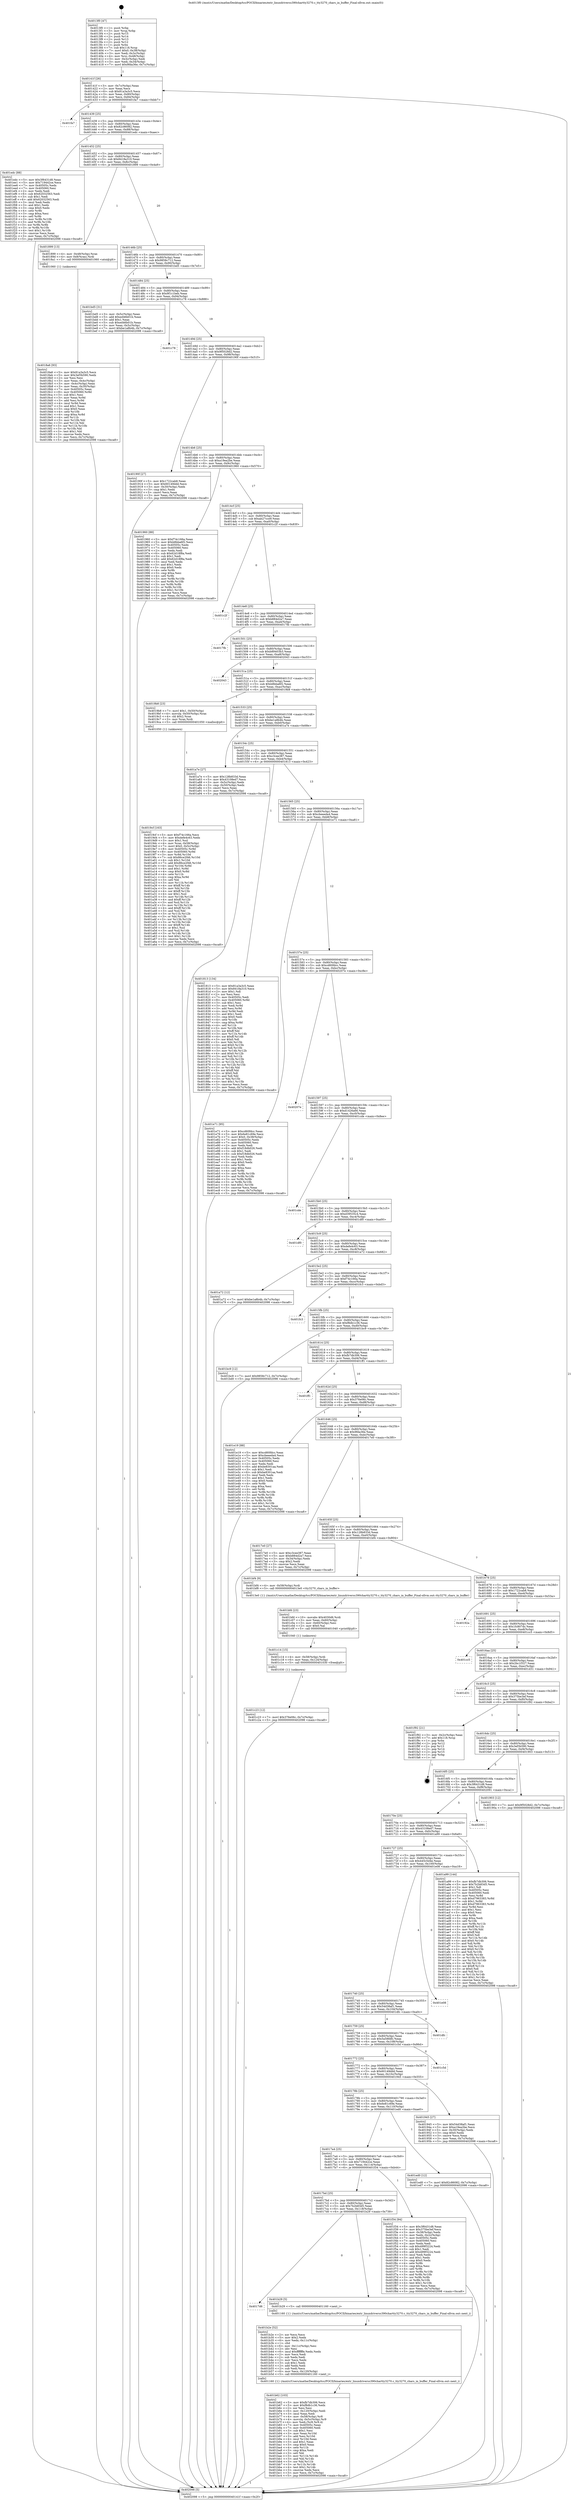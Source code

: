 digraph "0x4013f0" {
  label = "0x4013f0 (/mnt/c/Users/mathe/Desktop/tcc/POCII/binaries/extr_linuxdriverss390chartty3270.c_tty3270_chars_in_buffer_Final-ollvm.out::main(0))"
  labelloc = "t"
  node[shape=record]

  Entry [label="",width=0.3,height=0.3,shape=circle,fillcolor=black,style=filled]
  "0x40141f" [label="{
     0x40141f [26]\l
     | [instrs]\l
     &nbsp;&nbsp;0x40141f \<+3\>: mov -0x7c(%rbp),%eax\l
     &nbsp;&nbsp;0x401422 \<+2\>: mov %eax,%ecx\l
     &nbsp;&nbsp;0x401424 \<+6\>: sub $0x81a3a3c5,%ecx\l
     &nbsp;&nbsp;0x40142a \<+3\>: mov %eax,-0x80(%rbp)\l
     &nbsp;&nbsp;0x40142d \<+6\>: mov %ecx,-0x84(%rbp)\l
     &nbsp;&nbsp;0x401433 \<+6\>: je 0000000000401fa7 \<main+0xbb7\>\l
  }"]
  "0x401fa7" [label="{
     0x401fa7\l
  }", style=dashed]
  "0x401439" [label="{
     0x401439 [25]\l
     | [instrs]\l
     &nbsp;&nbsp;0x401439 \<+5\>: jmp 000000000040143e \<main+0x4e\>\l
     &nbsp;&nbsp;0x40143e \<+3\>: mov -0x80(%rbp),%eax\l
     &nbsp;&nbsp;0x401441 \<+5\>: sub $0x82c86082,%eax\l
     &nbsp;&nbsp;0x401446 \<+6\>: mov %eax,-0x88(%rbp)\l
     &nbsp;&nbsp;0x40144c \<+6\>: je 0000000000401edc \<main+0xaec\>\l
  }"]
  Exit [label="",width=0.3,height=0.3,shape=circle,fillcolor=black,style=filled,peripheries=2]
  "0x401edc" [label="{
     0x401edc [88]\l
     | [instrs]\l
     &nbsp;&nbsp;0x401edc \<+5\>: mov $0x3f6431d8,%eax\l
     &nbsp;&nbsp;0x401ee1 \<+5\>: mov $0x719442ce,%ecx\l
     &nbsp;&nbsp;0x401ee6 \<+7\>: mov 0x40505c,%edx\l
     &nbsp;&nbsp;0x401eed \<+7\>: mov 0x405060,%esi\l
     &nbsp;&nbsp;0x401ef4 \<+2\>: mov %edx,%edi\l
     &nbsp;&nbsp;0x401ef6 \<+6\>: sub $0x62032563,%edi\l
     &nbsp;&nbsp;0x401efc \<+3\>: sub $0x1,%edi\l
     &nbsp;&nbsp;0x401eff \<+6\>: add $0x62032563,%edi\l
     &nbsp;&nbsp;0x401f05 \<+3\>: imul %edi,%edx\l
     &nbsp;&nbsp;0x401f08 \<+3\>: and $0x1,%edx\l
     &nbsp;&nbsp;0x401f0b \<+3\>: cmp $0x0,%edx\l
     &nbsp;&nbsp;0x401f0e \<+4\>: sete %r8b\l
     &nbsp;&nbsp;0x401f12 \<+3\>: cmp $0xa,%esi\l
     &nbsp;&nbsp;0x401f15 \<+4\>: setl %r9b\l
     &nbsp;&nbsp;0x401f19 \<+3\>: mov %r8b,%r10b\l
     &nbsp;&nbsp;0x401f1c \<+3\>: and %r9b,%r10b\l
     &nbsp;&nbsp;0x401f1f \<+3\>: xor %r9b,%r8b\l
     &nbsp;&nbsp;0x401f22 \<+3\>: or %r8b,%r10b\l
     &nbsp;&nbsp;0x401f25 \<+4\>: test $0x1,%r10b\l
     &nbsp;&nbsp;0x401f29 \<+3\>: cmovne %ecx,%eax\l
     &nbsp;&nbsp;0x401f2c \<+3\>: mov %eax,-0x7c(%rbp)\l
     &nbsp;&nbsp;0x401f2f \<+5\>: jmp 0000000000402098 \<main+0xca8\>\l
  }"]
  "0x401452" [label="{
     0x401452 [25]\l
     | [instrs]\l
     &nbsp;&nbsp;0x401452 \<+5\>: jmp 0000000000401457 \<main+0x67\>\l
     &nbsp;&nbsp;0x401457 \<+3\>: mov -0x80(%rbp),%eax\l
     &nbsp;&nbsp;0x40145a \<+5\>: sub $0x8418a310,%eax\l
     &nbsp;&nbsp;0x40145f \<+6\>: mov %eax,-0x8c(%rbp)\l
     &nbsp;&nbsp;0x401465 \<+6\>: je 0000000000401899 \<main+0x4a9\>\l
  }"]
  "0x401c23" [label="{
     0x401c23 [12]\l
     | [instrs]\l
     &nbsp;&nbsp;0x401c23 \<+7\>: movl $0x376e06c,-0x7c(%rbp)\l
     &nbsp;&nbsp;0x401c2a \<+5\>: jmp 0000000000402098 \<main+0xca8\>\l
  }"]
  "0x401899" [label="{
     0x401899 [13]\l
     | [instrs]\l
     &nbsp;&nbsp;0x401899 \<+4\>: mov -0x48(%rbp),%rax\l
     &nbsp;&nbsp;0x40189d \<+4\>: mov 0x8(%rax),%rdi\l
     &nbsp;&nbsp;0x4018a1 \<+5\>: call 0000000000401060 \<atoi@plt\>\l
     | [calls]\l
     &nbsp;&nbsp;0x401060 \{1\} (unknown)\l
  }"]
  "0x40146b" [label="{
     0x40146b [25]\l
     | [instrs]\l
     &nbsp;&nbsp;0x40146b \<+5\>: jmp 0000000000401470 \<main+0x80\>\l
     &nbsp;&nbsp;0x401470 \<+3\>: mov -0x80(%rbp),%eax\l
     &nbsp;&nbsp;0x401473 \<+5\>: sub $0x9858c712,%eax\l
     &nbsp;&nbsp;0x401478 \<+6\>: mov %eax,-0x90(%rbp)\l
     &nbsp;&nbsp;0x40147e \<+6\>: je 0000000000401bd5 \<main+0x7e5\>\l
  }"]
  "0x401c14" [label="{
     0x401c14 [15]\l
     | [instrs]\l
     &nbsp;&nbsp;0x401c14 \<+4\>: mov -0x58(%rbp),%rdi\l
     &nbsp;&nbsp;0x401c18 \<+6\>: mov %eax,-0x124(%rbp)\l
     &nbsp;&nbsp;0x401c1e \<+5\>: call 0000000000401030 \<free@plt\>\l
     | [calls]\l
     &nbsp;&nbsp;0x401030 \{1\} (unknown)\l
  }"]
  "0x401bd5" [label="{
     0x401bd5 [31]\l
     | [instrs]\l
     &nbsp;&nbsp;0x401bd5 \<+3\>: mov -0x5c(%rbp),%eax\l
     &nbsp;&nbsp;0x401bd8 \<+5\>: add $0xed46b01b,%eax\l
     &nbsp;&nbsp;0x401bdd \<+3\>: add $0x1,%eax\l
     &nbsp;&nbsp;0x401be0 \<+5\>: sub $0xed46b01b,%eax\l
     &nbsp;&nbsp;0x401be5 \<+3\>: mov %eax,-0x5c(%rbp)\l
     &nbsp;&nbsp;0x401be8 \<+7\>: movl $0xbe1a8b4b,-0x7c(%rbp)\l
     &nbsp;&nbsp;0x401bef \<+5\>: jmp 0000000000402098 \<main+0xca8\>\l
  }"]
  "0x401484" [label="{
     0x401484 [25]\l
     | [instrs]\l
     &nbsp;&nbsp;0x401484 \<+5\>: jmp 0000000000401489 \<main+0x99\>\l
     &nbsp;&nbsp;0x401489 \<+3\>: mov -0x80(%rbp),%eax\l
     &nbsp;&nbsp;0x40148c \<+5\>: sub $0x9f1c1beb,%eax\l
     &nbsp;&nbsp;0x401491 \<+6\>: mov %eax,-0x94(%rbp)\l
     &nbsp;&nbsp;0x401497 \<+6\>: je 0000000000401c78 \<main+0x888\>\l
  }"]
  "0x401bfd" [label="{
     0x401bfd [23]\l
     | [instrs]\l
     &nbsp;&nbsp;0x401bfd \<+10\>: movabs $0x4030d6,%rdi\l
     &nbsp;&nbsp;0x401c07 \<+3\>: mov %eax,-0x60(%rbp)\l
     &nbsp;&nbsp;0x401c0a \<+3\>: mov -0x60(%rbp),%esi\l
     &nbsp;&nbsp;0x401c0d \<+2\>: mov $0x0,%al\l
     &nbsp;&nbsp;0x401c0f \<+5\>: call 0000000000401040 \<printf@plt\>\l
     | [calls]\l
     &nbsp;&nbsp;0x401040 \{1\} (unknown)\l
  }"]
  "0x401c78" [label="{
     0x401c78\l
  }", style=dashed]
  "0x40149d" [label="{
     0x40149d [25]\l
     | [instrs]\l
     &nbsp;&nbsp;0x40149d \<+5\>: jmp 00000000004014a2 \<main+0xb2\>\l
     &nbsp;&nbsp;0x4014a2 \<+3\>: mov -0x80(%rbp),%eax\l
     &nbsp;&nbsp;0x4014a5 \<+5\>: sub $0x9f5028d2,%eax\l
     &nbsp;&nbsp;0x4014aa \<+6\>: mov %eax,-0x98(%rbp)\l
     &nbsp;&nbsp;0x4014b0 \<+6\>: je 000000000040190f \<main+0x51f\>\l
  }"]
  "0x401b62" [label="{
     0x401b62 [103]\l
     | [instrs]\l
     &nbsp;&nbsp;0x401b62 \<+5\>: mov $0xfb7db306,%ecx\l
     &nbsp;&nbsp;0x401b67 \<+5\>: mov $0xf8db1c36,%edx\l
     &nbsp;&nbsp;0x401b6c \<+2\>: xor %esi,%esi\l
     &nbsp;&nbsp;0x401b6e \<+6\>: mov -0x120(%rbp),%edi\l
     &nbsp;&nbsp;0x401b74 \<+3\>: imul %eax,%edi\l
     &nbsp;&nbsp;0x401b77 \<+4\>: mov -0x58(%rbp),%r8\l
     &nbsp;&nbsp;0x401b7b \<+4\>: movslq -0x5c(%rbp),%r9\l
     &nbsp;&nbsp;0x401b7f \<+4\>: mov %edi,(%r8,%r9,4)\l
     &nbsp;&nbsp;0x401b83 \<+7\>: mov 0x40505c,%eax\l
     &nbsp;&nbsp;0x401b8a \<+7\>: mov 0x405060,%edi\l
     &nbsp;&nbsp;0x401b91 \<+3\>: sub $0x1,%esi\l
     &nbsp;&nbsp;0x401b94 \<+3\>: mov %eax,%r10d\l
     &nbsp;&nbsp;0x401b97 \<+3\>: add %esi,%r10d\l
     &nbsp;&nbsp;0x401b9a \<+4\>: imul %r10d,%eax\l
     &nbsp;&nbsp;0x401b9e \<+3\>: and $0x1,%eax\l
     &nbsp;&nbsp;0x401ba1 \<+3\>: cmp $0x0,%eax\l
     &nbsp;&nbsp;0x401ba4 \<+4\>: sete %r11b\l
     &nbsp;&nbsp;0x401ba8 \<+3\>: cmp $0xa,%edi\l
     &nbsp;&nbsp;0x401bab \<+3\>: setl %bl\l
     &nbsp;&nbsp;0x401bae \<+3\>: mov %r11b,%r14b\l
     &nbsp;&nbsp;0x401bb1 \<+3\>: and %bl,%r14b\l
     &nbsp;&nbsp;0x401bb4 \<+3\>: xor %bl,%r11b\l
     &nbsp;&nbsp;0x401bb7 \<+3\>: or %r11b,%r14b\l
     &nbsp;&nbsp;0x401bba \<+4\>: test $0x1,%r14b\l
     &nbsp;&nbsp;0x401bbe \<+3\>: cmovne %edx,%ecx\l
     &nbsp;&nbsp;0x401bc1 \<+3\>: mov %ecx,-0x7c(%rbp)\l
     &nbsp;&nbsp;0x401bc4 \<+5\>: jmp 0000000000402098 \<main+0xca8\>\l
  }"]
  "0x40190f" [label="{
     0x40190f [27]\l
     | [instrs]\l
     &nbsp;&nbsp;0x40190f \<+5\>: mov $0x1722cab8,%eax\l
     &nbsp;&nbsp;0x401914 \<+5\>: mov $0x60149ddd,%ecx\l
     &nbsp;&nbsp;0x401919 \<+3\>: mov -0x30(%rbp),%edx\l
     &nbsp;&nbsp;0x40191c \<+3\>: cmp $0x1,%edx\l
     &nbsp;&nbsp;0x40191f \<+3\>: cmovl %ecx,%eax\l
     &nbsp;&nbsp;0x401922 \<+3\>: mov %eax,-0x7c(%rbp)\l
     &nbsp;&nbsp;0x401925 \<+5\>: jmp 0000000000402098 \<main+0xca8\>\l
  }"]
  "0x4014b6" [label="{
     0x4014b6 [25]\l
     | [instrs]\l
     &nbsp;&nbsp;0x4014b6 \<+5\>: jmp 00000000004014bb \<main+0xcb\>\l
     &nbsp;&nbsp;0x4014bb \<+3\>: mov -0x80(%rbp),%eax\l
     &nbsp;&nbsp;0x4014be \<+5\>: sub $0xa19ea2be,%eax\l
     &nbsp;&nbsp;0x4014c3 \<+6\>: mov %eax,-0x9c(%rbp)\l
     &nbsp;&nbsp;0x4014c9 \<+6\>: je 0000000000401960 \<main+0x570\>\l
  }"]
  "0x401b2e" [label="{
     0x401b2e [52]\l
     | [instrs]\l
     &nbsp;&nbsp;0x401b2e \<+2\>: xor %ecx,%ecx\l
     &nbsp;&nbsp;0x401b30 \<+5\>: mov $0x2,%edx\l
     &nbsp;&nbsp;0x401b35 \<+6\>: mov %edx,-0x11c(%rbp)\l
     &nbsp;&nbsp;0x401b3b \<+1\>: cltd\l
     &nbsp;&nbsp;0x401b3c \<+6\>: mov -0x11c(%rbp),%esi\l
     &nbsp;&nbsp;0x401b42 \<+2\>: idiv %esi\l
     &nbsp;&nbsp;0x401b44 \<+6\>: imul $0xfffffffe,%edx,%edx\l
     &nbsp;&nbsp;0x401b4a \<+2\>: mov %ecx,%edi\l
     &nbsp;&nbsp;0x401b4c \<+2\>: sub %edx,%edi\l
     &nbsp;&nbsp;0x401b4e \<+2\>: mov %ecx,%edx\l
     &nbsp;&nbsp;0x401b50 \<+3\>: sub $0x1,%edx\l
     &nbsp;&nbsp;0x401b53 \<+2\>: add %edx,%edi\l
     &nbsp;&nbsp;0x401b55 \<+2\>: sub %edi,%ecx\l
     &nbsp;&nbsp;0x401b57 \<+6\>: mov %ecx,-0x120(%rbp)\l
     &nbsp;&nbsp;0x401b5d \<+5\>: call 0000000000401160 \<next_i\>\l
     | [calls]\l
     &nbsp;&nbsp;0x401160 \{1\} (/mnt/c/Users/mathe/Desktop/tcc/POCII/binaries/extr_linuxdriverss390chartty3270.c_tty3270_chars_in_buffer_Final-ollvm.out::next_i)\l
  }"]
  "0x401960" [label="{
     0x401960 [88]\l
     | [instrs]\l
     &nbsp;&nbsp;0x401960 \<+5\>: mov $0xf74c166a,%eax\l
     &nbsp;&nbsp;0x401965 \<+5\>: mov $0xb8bba6f2,%ecx\l
     &nbsp;&nbsp;0x40196a \<+7\>: mov 0x40505c,%edx\l
     &nbsp;&nbsp;0x401971 \<+7\>: mov 0x405060,%esi\l
     &nbsp;&nbsp;0x401978 \<+2\>: mov %edx,%edi\l
     &nbsp;&nbsp;0x40197a \<+6\>: sub $0x62d18f8a,%edi\l
     &nbsp;&nbsp;0x401980 \<+3\>: sub $0x1,%edi\l
     &nbsp;&nbsp;0x401983 \<+6\>: add $0x62d18f8a,%edi\l
     &nbsp;&nbsp;0x401989 \<+3\>: imul %edi,%edx\l
     &nbsp;&nbsp;0x40198c \<+3\>: and $0x1,%edx\l
     &nbsp;&nbsp;0x40198f \<+3\>: cmp $0x0,%edx\l
     &nbsp;&nbsp;0x401992 \<+4\>: sete %r8b\l
     &nbsp;&nbsp;0x401996 \<+3\>: cmp $0xa,%esi\l
     &nbsp;&nbsp;0x401999 \<+4\>: setl %r9b\l
     &nbsp;&nbsp;0x40199d \<+3\>: mov %r8b,%r10b\l
     &nbsp;&nbsp;0x4019a0 \<+3\>: and %r9b,%r10b\l
     &nbsp;&nbsp;0x4019a3 \<+3\>: xor %r9b,%r8b\l
     &nbsp;&nbsp;0x4019a6 \<+3\>: or %r8b,%r10b\l
     &nbsp;&nbsp;0x4019a9 \<+4\>: test $0x1,%r10b\l
     &nbsp;&nbsp;0x4019ad \<+3\>: cmovne %ecx,%eax\l
     &nbsp;&nbsp;0x4019b0 \<+3\>: mov %eax,-0x7c(%rbp)\l
     &nbsp;&nbsp;0x4019b3 \<+5\>: jmp 0000000000402098 \<main+0xca8\>\l
  }"]
  "0x4014cf" [label="{
     0x4014cf [25]\l
     | [instrs]\l
     &nbsp;&nbsp;0x4014cf \<+5\>: jmp 00000000004014d4 \<main+0xe4\>\l
     &nbsp;&nbsp;0x4014d4 \<+3\>: mov -0x80(%rbp),%eax\l
     &nbsp;&nbsp;0x4014d7 \<+5\>: sub $0xab27cce9,%eax\l
     &nbsp;&nbsp;0x4014dc \<+6\>: mov %eax,-0xa0(%rbp)\l
     &nbsp;&nbsp;0x4014e2 \<+6\>: je 0000000000401c2f \<main+0x83f\>\l
  }"]
  "0x4017d6" [label="{
     0x4017d6\l
  }", style=dashed]
  "0x401c2f" [label="{
     0x401c2f\l
  }", style=dashed]
  "0x4014e8" [label="{
     0x4014e8 [25]\l
     | [instrs]\l
     &nbsp;&nbsp;0x4014e8 \<+5\>: jmp 00000000004014ed \<main+0xfd\>\l
     &nbsp;&nbsp;0x4014ed \<+3\>: mov -0x80(%rbp),%eax\l
     &nbsp;&nbsp;0x4014f0 \<+5\>: sub $0xb884d2a7,%eax\l
     &nbsp;&nbsp;0x4014f5 \<+6\>: mov %eax,-0xa4(%rbp)\l
     &nbsp;&nbsp;0x4014fb \<+6\>: je 00000000004017fb \<main+0x40b\>\l
  }"]
  "0x401b29" [label="{
     0x401b29 [5]\l
     | [instrs]\l
     &nbsp;&nbsp;0x401b29 \<+5\>: call 0000000000401160 \<next_i\>\l
     | [calls]\l
     &nbsp;&nbsp;0x401160 \{1\} (/mnt/c/Users/mathe/Desktop/tcc/POCII/binaries/extr_linuxdriverss390chartty3270.c_tty3270_chars_in_buffer_Final-ollvm.out::next_i)\l
  }"]
  "0x4017fb" [label="{
     0x4017fb\l
  }", style=dashed]
  "0x401501" [label="{
     0x401501 [25]\l
     | [instrs]\l
     &nbsp;&nbsp;0x401501 \<+5\>: jmp 0000000000401506 \<main+0x116\>\l
     &nbsp;&nbsp;0x401506 \<+3\>: mov -0x80(%rbp),%eax\l
     &nbsp;&nbsp;0x401509 \<+5\>: sub $0xb89403b3,%eax\l
     &nbsp;&nbsp;0x40150e \<+6\>: mov %eax,-0xa8(%rbp)\l
     &nbsp;&nbsp;0x401514 \<+6\>: je 0000000000402043 \<main+0xc53\>\l
  }"]
  "0x4017bd" [label="{
     0x4017bd [25]\l
     | [instrs]\l
     &nbsp;&nbsp;0x4017bd \<+5\>: jmp 00000000004017c2 \<main+0x3d2\>\l
     &nbsp;&nbsp;0x4017c2 \<+3\>: mov -0x80(%rbp),%eax\l
     &nbsp;&nbsp;0x4017c5 \<+5\>: sub $0x7b2b83d5,%eax\l
     &nbsp;&nbsp;0x4017ca \<+6\>: mov %eax,-0x118(%rbp)\l
     &nbsp;&nbsp;0x4017d0 \<+6\>: je 0000000000401b29 \<main+0x739\>\l
  }"]
  "0x402043" [label="{
     0x402043\l
  }", style=dashed]
  "0x40151a" [label="{
     0x40151a [25]\l
     | [instrs]\l
     &nbsp;&nbsp;0x40151a \<+5\>: jmp 000000000040151f \<main+0x12f\>\l
     &nbsp;&nbsp;0x40151f \<+3\>: mov -0x80(%rbp),%eax\l
     &nbsp;&nbsp;0x401522 \<+5\>: sub $0xb8bba6f2,%eax\l
     &nbsp;&nbsp;0x401527 \<+6\>: mov %eax,-0xac(%rbp)\l
     &nbsp;&nbsp;0x40152d \<+6\>: je 00000000004019b8 \<main+0x5c8\>\l
  }"]
  "0x401f34" [label="{
     0x401f34 [94]\l
     | [instrs]\l
     &nbsp;&nbsp;0x401f34 \<+5\>: mov $0x3f6431d8,%eax\l
     &nbsp;&nbsp;0x401f39 \<+5\>: mov $0x375be3ef,%ecx\l
     &nbsp;&nbsp;0x401f3e \<+3\>: mov -0x38(%rbp),%edx\l
     &nbsp;&nbsp;0x401f41 \<+3\>: mov %edx,-0x2c(%rbp)\l
     &nbsp;&nbsp;0x401f44 \<+7\>: mov 0x40505c,%edx\l
     &nbsp;&nbsp;0x401f4b \<+7\>: mov 0x405060,%esi\l
     &nbsp;&nbsp;0x401f52 \<+2\>: mov %edx,%edi\l
     &nbsp;&nbsp;0x401f54 \<+6\>: sub $0x499f3224,%edi\l
     &nbsp;&nbsp;0x401f5a \<+3\>: sub $0x1,%edi\l
     &nbsp;&nbsp;0x401f5d \<+6\>: add $0x499f3224,%edi\l
     &nbsp;&nbsp;0x401f63 \<+3\>: imul %edi,%edx\l
     &nbsp;&nbsp;0x401f66 \<+3\>: and $0x1,%edx\l
     &nbsp;&nbsp;0x401f69 \<+3\>: cmp $0x0,%edx\l
     &nbsp;&nbsp;0x401f6c \<+4\>: sete %r8b\l
     &nbsp;&nbsp;0x401f70 \<+3\>: cmp $0xa,%esi\l
     &nbsp;&nbsp;0x401f73 \<+4\>: setl %r9b\l
     &nbsp;&nbsp;0x401f77 \<+3\>: mov %r8b,%r10b\l
     &nbsp;&nbsp;0x401f7a \<+3\>: and %r9b,%r10b\l
     &nbsp;&nbsp;0x401f7d \<+3\>: xor %r9b,%r8b\l
     &nbsp;&nbsp;0x401f80 \<+3\>: or %r8b,%r10b\l
     &nbsp;&nbsp;0x401f83 \<+4\>: test $0x1,%r10b\l
     &nbsp;&nbsp;0x401f87 \<+3\>: cmovne %ecx,%eax\l
     &nbsp;&nbsp;0x401f8a \<+3\>: mov %eax,-0x7c(%rbp)\l
     &nbsp;&nbsp;0x401f8d \<+5\>: jmp 0000000000402098 \<main+0xca8\>\l
  }"]
  "0x4019b8" [label="{
     0x4019b8 [23]\l
     | [instrs]\l
     &nbsp;&nbsp;0x4019b8 \<+7\>: movl $0x1,-0x50(%rbp)\l
     &nbsp;&nbsp;0x4019bf \<+4\>: movslq -0x50(%rbp),%rax\l
     &nbsp;&nbsp;0x4019c3 \<+4\>: shl $0x2,%rax\l
     &nbsp;&nbsp;0x4019c7 \<+3\>: mov %rax,%rdi\l
     &nbsp;&nbsp;0x4019ca \<+5\>: call 0000000000401050 \<malloc@plt\>\l
     | [calls]\l
     &nbsp;&nbsp;0x401050 \{1\} (unknown)\l
  }"]
  "0x401533" [label="{
     0x401533 [25]\l
     | [instrs]\l
     &nbsp;&nbsp;0x401533 \<+5\>: jmp 0000000000401538 \<main+0x148\>\l
     &nbsp;&nbsp;0x401538 \<+3\>: mov -0x80(%rbp),%eax\l
     &nbsp;&nbsp;0x40153b \<+5\>: sub $0xbe1a8b4b,%eax\l
     &nbsp;&nbsp;0x401540 \<+6\>: mov %eax,-0xb0(%rbp)\l
     &nbsp;&nbsp;0x401546 \<+6\>: je 0000000000401a7e \<main+0x68e\>\l
  }"]
  "0x4017a4" [label="{
     0x4017a4 [25]\l
     | [instrs]\l
     &nbsp;&nbsp;0x4017a4 \<+5\>: jmp 00000000004017a9 \<main+0x3b9\>\l
     &nbsp;&nbsp;0x4017a9 \<+3\>: mov -0x80(%rbp),%eax\l
     &nbsp;&nbsp;0x4017ac \<+5\>: sub $0x719442ce,%eax\l
     &nbsp;&nbsp;0x4017b1 \<+6\>: mov %eax,-0x114(%rbp)\l
     &nbsp;&nbsp;0x4017b7 \<+6\>: je 0000000000401f34 \<main+0xb44\>\l
  }"]
  "0x401a7e" [label="{
     0x401a7e [27]\l
     | [instrs]\l
     &nbsp;&nbsp;0x401a7e \<+5\>: mov $0x128b833d,%eax\l
     &nbsp;&nbsp;0x401a83 \<+5\>: mov $0x43108ed7,%ecx\l
     &nbsp;&nbsp;0x401a88 \<+3\>: mov -0x5c(%rbp),%edx\l
     &nbsp;&nbsp;0x401a8b \<+3\>: cmp -0x50(%rbp),%edx\l
     &nbsp;&nbsp;0x401a8e \<+3\>: cmovl %ecx,%eax\l
     &nbsp;&nbsp;0x401a91 \<+3\>: mov %eax,-0x7c(%rbp)\l
     &nbsp;&nbsp;0x401a94 \<+5\>: jmp 0000000000402098 \<main+0xca8\>\l
  }"]
  "0x40154c" [label="{
     0x40154c [25]\l
     | [instrs]\l
     &nbsp;&nbsp;0x40154c \<+5\>: jmp 0000000000401551 \<main+0x161\>\l
     &nbsp;&nbsp;0x401551 \<+3\>: mov -0x80(%rbp),%eax\l
     &nbsp;&nbsp;0x401554 \<+5\>: sub $0xc3cee387,%eax\l
     &nbsp;&nbsp;0x401559 \<+6\>: mov %eax,-0xb4(%rbp)\l
     &nbsp;&nbsp;0x40155f \<+6\>: je 0000000000401813 \<main+0x423\>\l
  }"]
  "0x401ed0" [label="{
     0x401ed0 [12]\l
     | [instrs]\l
     &nbsp;&nbsp;0x401ed0 \<+7\>: movl $0x82c86082,-0x7c(%rbp)\l
     &nbsp;&nbsp;0x401ed7 \<+5\>: jmp 0000000000402098 \<main+0xca8\>\l
  }"]
  "0x401813" [label="{
     0x401813 [134]\l
     | [instrs]\l
     &nbsp;&nbsp;0x401813 \<+5\>: mov $0x81a3a3c5,%eax\l
     &nbsp;&nbsp;0x401818 \<+5\>: mov $0x8418a310,%ecx\l
     &nbsp;&nbsp;0x40181d \<+2\>: mov $0x1,%dl\l
     &nbsp;&nbsp;0x40181f \<+2\>: xor %esi,%esi\l
     &nbsp;&nbsp;0x401821 \<+7\>: mov 0x40505c,%edi\l
     &nbsp;&nbsp;0x401828 \<+8\>: mov 0x405060,%r8d\l
     &nbsp;&nbsp;0x401830 \<+3\>: sub $0x1,%esi\l
     &nbsp;&nbsp;0x401833 \<+3\>: mov %edi,%r9d\l
     &nbsp;&nbsp;0x401836 \<+3\>: add %esi,%r9d\l
     &nbsp;&nbsp;0x401839 \<+4\>: imul %r9d,%edi\l
     &nbsp;&nbsp;0x40183d \<+3\>: and $0x1,%edi\l
     &nbsp;&nbsp;0x401840 \<+3\>: cmp $0x0,%edi\l
     &nbsp;&nbsp;0x401843 \<+4\>: sete %r10b\l
     &nbsp;&nbsp;0x401847 \<+4\>: cmp $0xa,%r8d\l
     &nbsp;&nbsp;0x40184b \<+4\>: setl %r11b\l
     &nbsp;&nbsp;0x40184f \<+3\>: mov %r10b,%bl\l
     &nbsp;&nbsp;0x401852 \<+3\>: xor $0xff,%bl\l
     &nbsp;&nbsp;0x401855 \<+3\>: mov %r11b,%r14b\l
     &nbsp;&nbsp;0x401858 \<+4\>: xor $0xff,%r14b\l
     &nbsp;&nbsp;0x40185c \<+3\>: xor $0x0,%dl\l
     &nbsp;&nbsp;0x40185f \<+3\>: mov %bl,%r15b\l
     &nbsp;&nbsp;0x401862 \<+4\>: and $0x0,%r15b\l
     &nbsp;&nbsp;0x401866 \<+3\>: and %dl,%r10b\l
     &nbsp;&nbsp;0x401869 \<+3\>: mov %r14b,%r12b\l
     &nbsp;&nbsp;0x40186c \<+4\>: and $0x0,%r12b\l
     &nbsp;&nbsp;0x401870 \<+3\>: and %dl,%r11b\l
     &nbsp;&nbsp;0x401873 \<+3\>: or %r10b,%r15b\l
     &nbsp;&nbsp;0x401876 \<+3\>: or %r11b,%r12b\l
     &nbsp;&nbsp;0x401879 \<+3\>: xor %r12b,%r15b\l
     &nbsp;&nbsp;0x40187c \<+3\>: or %r14b,%bl\l
     &nbsp;&nbsp;0x40187f \<+3\>: xor $0xff,%bl\l
     &nbsp;&nbsp;0x401882 \<+3\>: or $0x0,%dl\l
     &nbsp;&nbsp;0x401885 \<+2\>: and %dl,%bl\l
     &nbsp;&nbsp;0x401887 \<+3\>: or %bl,%r15b\l
     &nbsp;&nbsp;0x40188a \<+4\>: test $0x1,%r15b\l
     &nbsp;&nbsp;0x40188e \<+3\>: cmovne %ecx,%eax\l
     &nbsp;&nbsp;0x401891 \<+3\>: mov %eax,-0x7c(%rbp)\l
     &nbsp;&nbsp;0x401894 \<+5\>: jmp 0000000000402098 \<main+0xca8\>\l
  }"]
  "0x401565" [label="{
     0x401565 [25]\l
     | [instrs]\l
     &nbsp;&nbsp;0x401565 \<+5\>: jmp 000000000040156a \<main+0x17a\>\l
     &nbsp;&nbsp;0x40156a \<+3\>: mov -0x80(%rbp),%eax\l
     &nbsp;&nbsp;0x40156d \<+5\>: sub $0xcbeeeda4,%eax\l
     &nbsp;&nbsp;0x401572 \<+6\>: mov %eax,-0xb8(%rbp)\l
     &nbsp;&nbsp;0x401578 \<+6\>: je 0000000000401e71 \<main+0xa81\>\l
  }"]
  "0x4019cf" [label="{
     0x4019cf [163]\l
     | [instrs]\l
     &nbsp;&nbsp;0x4019cf \<+5\>: mov $0xf74c166a,%ecx\l
     &nbsp;&nbsp;0x4019d4 \<+5\>: mov $0xdefe4c63,%edx\l
     &nbsp;&nbsp;0x4019d9 \<+3\>: mov $0x1,%sil\l
     &nbsp;&nbsp;0x4019dc \<+4\>: mov %rax,-0x58(%rbp)\l
     &nbsp;&nbsp;0x4019e0 \<+7\>: movl $0x0,-0x5c(%rbp)\l
     &nbsp;&nbsp;0x4019e7 \<+8\>: mov 0x40505c,%r8d\l
     &nbsp;&nbsp;0x4019ef \<+8\>: mov 0x405060,%r9d\l
     &nbsp;&nbsp;0x4019f7 \<+3\>: mov %r8d,%r10d\l
     &nbsp;&nbsp;0x4019fa \<+7\>: sub $0x86ce2f46,%r10d\l
     &nbsp;&nbsp;0x401a01 \<+4\>: sub $0x1,%r10d\l
     &nbsp;&nbsp;0x401a05 \<+7\>: add $0x86ce2f46,%r10d\l
     &nbsp;&nbsp;0x401a0c \<+4\>: imul %r10d,%r8d\l
     &nbsp;&nbsp;0x401a10 \<+4\>: and $0x1,%r8d\l
     &nbsp;&nbsp;0x401a14 \<+4\>: cmp $0x0,%r8d\l
     &nbsp;&nbsp;0x401a18 \<+4\>: sete %r11b\l
     &nbsp;&nbsp;0x401a1c \<+4\>: cmp $0xa,%r9d\l
     &nbsp;&nbsp;0x401a20 \<+3\>: setl %bl\l
     &nbsp;&nbsp;0x401a23 \<+3\>: mov %r11b,%r14b\l
     &nbsp;&nbsp;0x401a26 \<+4\>: xor $0xff,%r14b\l
     &nbsp;&nbsp;0x401a2a \<+3\>: mov %bl,%r15b\l
     &nbsp;&nbsp;0x401a2d \<+4\>: xor $0xff,%r15b\l
     &nbsp;&nbsp;0x401a31 \<+4\>: xor $0x1,%sil\l
     &nbsp;&nbsp;0x401a35 \<+3\>: mov %r14b,%r12b\l
     &nbsp;&nbsp;0x401a38 \<+4\>: and $0xff,%r12b\l
     &nbsp;&nbsp;0x401a3c \<+3\>: and %sil,%r11b\l
     &nbsp;&nbsp;0x401a3f \<+3\>: mov %r15b,%r13b\l
     &nbsp;&nbsp;0x401a42 \<+4\>: and $0xff,%r13b\l
     &nbsp;&nbsp;0x401a46 \<+3\>: and %sil,%bl\l
     &nbsp;&nbsp;0x401a49 \<+3\>: or %r11b,%r12b\l
     &nbsp;&nbsp;0x401a4c \<+3\>: or %bl,%r13b\l
     &nbsp;&nbsp;0x401a4f \<+3\>: xor %r13b,%r12b\l
     &nbsp;&nbsp;0x401a52 \<+3\>: or %r15b,%r14b\l
     &nbsp;&nbsp;0x401a55 \<+4\>: xor $0xff,%r14b\l
     &nbsp;&nbsp;0x401a59 \<+4\>: or $0x1,%sil\l
     &nbsp;&nbsp;0x401a5d \<+3\>: and %sil,%r14b\l
     &nbsp;&nbsp;0x401a60 \<+3\>: or %r14b,%r12b\l
     &nbsp;&nbsp;0x401a63 \<+4\>: test $0x1,%r12b\l
     &nbsp;&nbsp;0x401a67 \<+3\>: cmovne %edx,%ecx\l
     &nbsp;&nbsp;0x401a6a \<+3\>: mov %ecx,-0x7c(%rbp)\l
     &nbsp;&nbsp;0x401a6d \<+5\>: jmp 0000000000402098 \<main+0xca8\>\l
  }"]
  "0x401e71" [label="{
     0x401e71 [95]\l
     | [instrs]\l
     &nbsp;&nbsp;0x401e71 \<+5\>: mov $0xcd60fdcc,%eax\l
     &nbsp;&nbsp;0x401e76 \<+5\>: mov $0x6e81c69e,%ecx\l
     &nbsp;&nbsp;0x401e7b \<+7\>: movl $0x0,-0x38(%rbp)\l
     &nbsp;&nbsp;0x401e82 \<+7\>: mov 0x40505c,%edx\l
     &nbsp;&nbsp;0x401e89 \<+7\>: mov 0x405060,%esi\l
     &nbsp;&nbsp;0x401e90 \<+2\>: mov %edx,%edi\l
     &nbsp;&nbsp;0x401e92 \<+6\>: add $0xf18db026,%edi\l
     &nbsp;&nbsp;0x401e98 \<+3\>: sub $0x1,%edi\l
     &nbsp;&nbsp;0x401e9b \<+6\>: sub $0xf18db026,%edi\l
     &nbsp;&nbsp;0x401ea1 \<+3\>: imul %edi,%edx\l
     &nbsp;&nbsp;0x401ea4 \<+3\>: and $0x1,%edx\l
     &nbsp;&nbsp;0x401ea7 \<+3\>: cmp $0x0,%edx\l
     &nbsp;&nbsp;0x401eaa \<+4\>: sete %r8b\l
     &nbsp;&nbsp;0x401eae \<+3\>: cmp $0xa,%esi\l
     &nbsp;&nbsp;0x401eb1 \<+4\>: setl %r9b\l
     &nbsp;&nbsp;0x401eb5 \<+3\>: mov %r8b,%r10b\l
     &nbsp;&nbsp;0x401eb8 \<+3\>: and %r9b,%r10b\l
     &nbsp;&nbsp;0x401ebb \<+3\>: xor %r9b,%r8b\l
     &nbsp;&nbsp;0x401ebe \<+3\>: or %r8b,%r10b\l
     &nbsp;&nbsp;0x401ec1 \<+4\>: test $0x1,%r10b\l
     &nbsp;&nbsp;0x401ec5 \<+3\>: cmovne %ecx,%eax\l
     &nbsp;&nbsp;0x401ec8 \<+3\>: mov %eax,-0x7c(%rbp)\l
     &nbsp;&nbsp;0x401ecb \<+5\>: jmp 0000000000402098 \<main+0xca8\>\l
  }"]
  "0x40157e" [label="{
     0x40157e [25]\l
     | [instrs]\l
     &nbsp;&nbsp;0x40157e \<+5\>: jmp 0000000000401583 \<main+0x193\>\l
     &nbsp;&nbsp;0x401583 \<+3\>: mov -0x80(%rbp),%eax\l
     &nbsp;&nbsp;0x401586 \<+5\>: sub $0xcd60fdcc,%eax\l
     &nbsp;&nbsp;0x40158b \<+6\>: mov %eax,-0xbc(%rbp)\l
     &nbsp;&nbsp;0x401591 \<+6\>: je 000000000040207e \<main+0xc8e\>\l
  }"]
  "0x40178b" [label="{
     0x40178b [25]\l
     | [instrs]\l
     &nbsp;&nbsp;0x40178b \<+5\>: jmp 0000000000401790 \<main+0x3a0\>\l
     &nbsp;&nbsp;0x401790 \<+3\>: mov -0x80(%rbp),%eax\l
     &nbsp;&nbsp;0x401793 \<+5\>: sub $0x6e81c69e,%eax\l
     &nbsp;&nbsp;0x401798 \<+6\>: mov %eax,-0x110(%rbp)\l
     &nbsp;&nbsp;0x40179e \<+6\>: je 0000000000401ed0 \<main+0xae0\>\l
  }"]
  "0x40207e" [label="{
     0x40207e\l
  }", style=dashed]
  "0x401597" [label="{
     0x401597 [25]\l
     | [instrs]\l
     &nbsp;&nbsp;0x401597 \<+5\>: jmp 000000000040159c \<main+0x1ac\>\l
     &nbsp;&nbsp;0x40159c \<+3\>: mov -0x80(%rbp),%eax\l
     &nbsp;&nbsp;0x40159f \<+5\>: sub $0xd1426a66,%eax\l
     &nbsp;&nbsp;0x4015a4 \<+6\>: mov %eax,-0xc0(%rbp)\l
     &nbsp;&nbsp;0x4015aa \<+6\>: je 0000000000401cde \<main+0x8ee\>\l
  }"]
  "0x401945" [label="{
     0x401945 [27]\l
     | [instrs]\l
     &nbsp;&nbsp;0x401945 \<+5\>: mov $0x54d38af1,%eax\l
     &nbsp;&nbsp;0x40194a \<+5\>: mov $0xa19ea2be,%ecx\l
     &nbsp;&nbsp;0x40194f \<+3\>: mov -0x30(%rbp),%edx\l
     &nbsp;&nbsp;0x401952 \<+3\>: cmp $0x0,%edx\l
     &nbsp;&nbsp;0x401955 \<+3\>: cmove %ecx,%eax\l
     &nbsp;&nbsp;0x401958 \<+3\>: mov %eax,-0x7c(%rbp)\l
     &nbsp;&nbsp;0x40195b \<+5\>: jmp 0000000000402098 \<main+0xca8\>\l
  }"]
  "0x401cde" [label="{
     0x401cde\l
  }", style=dashed]
  "0x4015b0" [label="{
     0x4015b0 [25]\l
     | [instrs]\l
     &nbsp;&nbsp;0x4015b0 \<+5\>: jmp 00000000004015b5 \<main+0x1c5\>\l
     &nbsp;&nbsp;0x4015b5 \<+3\>: mov -0x80(%rbp),%eax\l
     &nbsp;&nbsp;0x4015b8 \<+5\>: sub $0xd39535c4,%eax\l
     &nbsp;&nbsp;0x4015bd \<+6\>: mov %eax,-0xc4(%rbp)\l
     &nbsp;&nbsp;0x4015c3 \<+6\>: je 0000000000401df0 \<main+0xa00\>\l
  }"]
  "0x401772" [label="{
     0x401772 [25]\l
     | [instrs]\l
     &nbsp;&nbsp;0x401772 \<+5\>: jmp 0000000000401777 \<main+0x387\>\l
     &nbsp;&nbsp;0x401777 \<+3\>: mov -0x80(%rbp),%eax\l
     &nbsp;&nbsp;0x40177a \<+5\>: sub $0x60149ddd,%eax\l
     &nbsp;&nbsp;0x40177f \<+6\>: mov %eax,-0x10c(%rbp)\l
     &nbsp;&nbsp;0x401785 \<+6\>: je 0000000000401945 \<main+0x555\>\l
  }"]
  "0x401df0" [label="{
     0x401df0\l
  }", style=dashed]
  "0x4015c9" [label="{
     0x4015c9 [25]\l
     | [instrs]\l
     &nbsp;&nbsp;0x4015c9 \<+5\>: jmp 00000000004015ce \<main+0x1de\>\l
     &nbsp;&nbsp;0x4015ce \<+3\>: mov -0x80(%rbp),%eax\l
     &nbsp;&nbsp;0x4015d1 \<+5\>: sub $0xdefe4c63,%eax\l
     &nbsp;&nbsp;0x4015d6 \<+6\>: mov %eax,-0xc8(%rbp)\l
     &nbsp;&nbsp;0x4015dc \<+6\>: je 0000000000401a72 \<main+0x682\>\l
  }"]
  "0x401c5d" [label="{
     0x401c5d\l
  }", style=dashed]
  "0x401a72" [label="{
     0x401a72 [12]\l
     | [instrs]\l
     &nbsp;&nbsp;0x401a72 \<+7\>: movl $0xbe1a8b4b,-0x7c(%rbp)\l
     &nbsp;&nbsp;0x401a79 \<+5\>: jmp 0000000000402098 \<main+0xca8\>\l
  }"]
  "0x4015e2" [label="{
     0x4015e2 [25]\l
     | [instrs]\l
     &nbsp;&nbsp;0x4015e2 \<+5\>: jmp 00000000004015e7 \<main+0x1f7\>\l
     &nbsp;&nbsp;0x4015e7 \<+3\>: mov -0x80(%rbp),%eax\l
     &nbsp;&nbsp;0x4015ea \<+5\>: sub $0xf74c166a,%eax\l
     &nbsp;&nbsp;0x4015ef \<+6\>: mov %eax,-0xcc(%rbp)\l
     &nbsp;&nbsp;0x4015f5 \<+6\>: je 0000000000401fc3 \<main+0xbd3\>\l
  }"]
  "0x401759" [label="{
     0x401759 [25]\l
     | [instrs]\l
     &nbsp;&nbsp;0x401759 \<+5\>: jmp 000000000040175e \<main+0x36e\>\l
     &nbsp;&nbsp;0x40175e \<+3\>: mov -0x80(%rbp),%eax\l
     &nbsp;&nbsp;0x401761 \<+5\>: sub $0x5a58fdfc,%eax\l
     &nbsp;&nbsp;0x401766 \<+6\>: mov %eax,-0x108(%rbp)\l
     &nbsp;&nbsp;0x40176c \<+6\>: je 0000000000401c5d \<main+0x86d\>\l
  }"]
  "0x401fc3" [label="{
     0x401fc3\l
  }", style=dashed]
  "0x4015fb" [label="{
     0x4015fb [25]\l
     | [instrs]\l
     &nbsp;&nbsp;0x4015fb \<+5\>: jmp 0000000000401600 \<main+0x210\>\l
     &nbsp;&nbsp;0x401600 \<+3\>: mov -0x80(%rbp),%eax\l
     &nbsp;&nbsp;0x401603 \<+5\>: sub $0xf8db1c36,%eax\l
     &nbsp;&nbsp;0x401608 \<+6\>: mov %eax,-0xd0(%rbp)\l
     &nbsp;&nbsp;0x40160e \<+6\>: je 0000000000401bc9 \<main+0x7d9\>\l
  }"]
  "0x401dfc" [label="{
     0x401dfc\l
  }", style=dashed]
  "0x401bc9" [label="{
     0x401bc9 [12]\l
     | [instrs]\l
     &nbsp;&nbsp;0x401bc9 \<+7\>: movl $0x9858c712,-0x7c(%rbp)\l
     &nbsp;&nbsp;0x401bd0 \<+5\>: jmp 0000000000402098 \<main+0xca8\>\l
  }"]
  "0x401614" [label="{
     0x401614 [25]\l
     | [instrs]\l
     &nbsp;&nbsp;0x401614 \<+5\>: jmp 0000000000401619 \<main+0x229\>\l
     &nbsp;&nbsp;0x401619 \<+3\>: mov -0x80(%rbp),%eax\l
     &nbsp;&nbsp;0x40161c \<+5\>: sub $0xfb7db306,%eax\l
     &nbsp;&nbsp;0x401621 \<+6\>: mov %eax,-0xd4(%rbp)\l
     &nbsp;&nbsp;0x401627 \<+6\>: je 0000000000401ff1 \<main+0xc01\>\l
  }"]
  "0x401740" [label="{
     0x401740 [25]\l
     | [instrs]\l
     &nbsp;&nbsp;0x401740 \<+5\>: jmp 0000000000401745 \<main+0x355\>\l
     &nbsp;&nbsp;0x401745 \<+3\>: mov -0x80(%rbp),%eax\l
     &nbsp;&nbsp;0x401748 \<+5\>: sub $0x54d38af1,%eax\l
     &nbsp;&nbsp;0x40174d \<+6\>: mov %eax,-0x104(%rbp)\l
     &nbsp;&nbsp;0x401753 \<+6\>: je 0000000000401dfc \<main+0xa0c\>\l
  }"]
  "0x401ff1" [label="{
     0x401ff1\l
  }", style=dashed]
  "0x40162d" [label="{
     0x40162d [25]\l
     | [instrs]\l
     &nbsp;&nbsp;0x40162d \<+5\>: jmp 0000000000401632 \<main+0x242\>\l
     &nbsp;&nbsp;0x401632 \<+3\>: mov -0x80(%rbp),%eax\l
     &nbsp;&nbsp;0x401635 \<+5\>: sub $0x376e06c,%eax\l
     &nbsp;&nbsp;0x40163a \<+6\>: mov %eax,-0xd8(%rbp)\l
     &nbsp;&nbsp;0x401640 \<+6\>: je 0000000000401e19 \<main+0xa29\>\l
  }"]
  "0x401e08" [label="{
     0x401e08\l
  }", style=dashed]
  "0x401e19" [label="{
     0x401e19 [88]\l
     | [instrs]\l
     &nbsp;&nbsp;0x401e19 \<+5\>: mov $0xcd60fdcc,%eax\l
     &nbsp;&nbsp;0x401e1e \<+5\>: mov $0xcbeeeda4,%ecx\l
     &nbsp;&nbsp;0x401e23 \<+7\>: mov 0x40505c,%edx\l
     &nbsp;&nbsp;0x401e2a \<+7\>: mov 0x405060,%esi\l
     &nbsp;&nbsp;0x401e31 \<+2\>: mov %edx,%edi\l
     &nbsp;&nbsp;0x401e33 \<+6\>: add $0xbe8301aa,%edi\l
     &nbsp;&nbsp;0x401e39 \<+3\>: sub $0x1,%edi\l
     &nbsp;&nbsp;0x401e3c \<+6\>: sub $0xbe8301aa,%edi\l
     &nbsp;&nbsp;0x401e42 \<+3\>: imul %edi,%edx\l
     &nbsp;&nbsp;0x401e45 \<+3\>: and $0x1,%edx\l
     &nbsp;&nbsp;0x401e48 \<+3\>: cmp $0x0,%edx\l
     &nbsp;&nbsp;0x401e4b \<+4\>: sete %r8b\l
     &nbsp;&nbsp;0x401e4f \<+3\>: cmp $0xa,%esi\l
     &nbsp;&nbsp;0x401e52 \<+4\>: setl %r9b\l
     &nbsp;&nbsp;0x401e56 \<+3\>: mov %r8b,%r10b\l
     &nbsp;&nbsp;0x401e59 \<+3\>: and %r9b,%r10b\l
     &nbsp;&nbsp;0x401e5c \<+3\>: xor %r9b,%r8b\l
     &nbsp;&nbsp;0x401e5f \<+3\>: or %r8b,%r10b\l
     &nbsp;&nbsp;0x401e62 \<+4\>: test $0x1,%r10b\l
     &nbsp;&nbsp;0x401e66 \<+3\>: cmovne %ecx,%eax\l
     &nbsp;&nbsp;0x401e69 \<+3\>: mov %eax,-0x7c(%rbp)\l
     &nbsp;&nbsp;0x401e6c \<+5\>: jmp 0000000000402098 \<main+0xca8\>\l
  }"]
  "0x401646" [label="{
     0x401646 [25]\l
     | [instrs]\l
     &nbsp;&nbsp;0x401646 \<+5\>: jmp 000000000040164b \<main+0x25b\>\l
     &nbsp;&nbsp;0x40164b \<+3\>: mov -0x80(%rbp),%eax\l
     &nbsp;&nbsp;0x40164e \<+5\>: sub $0x9fda36e,%eax\l
     &nbsp;&nbsp;0x401653 \<+6\>: mov %eax,-0xdc(%rbp)\l
     &nbsp;&nbsp;0x401659 \<+6\>: je 00000000004017e0 \<main+0x3f0\>\l
  }"]
  "0x401727" [label="{
     0x401727 [25]\l
     | [instrs]\l
     &nbsp;&nbsp;0x401727 \<+5\>: jmp 000000000040172c \<main+0x33c\>\l
     &nbsp;&nbsp;0x40172c \<+3\>: mov -0x80(%rbp),%eax\l
     &nbsp;&nbsp;0x40172f \<+5\>: sub $0x445c5d4e,%eax\l
     &nbsp;&nbsp;0x401734 \<+6\>: mov %eax,-0x100(%rbp)\l
     &nbsp;&nbsp;0x40173a \<+6\>: je 0000000000401e08 \<main+0xa18\>\l
  }"]
  "0x4017e0" [label="{
     0x4017e0 [27]\l
     | [instrs]\l
     &nbsp;&nbsp;0x4017e0 \<+5\>: mov $0xc3cee387,%eax\l
     &nbsp;&nbsp;0x4017e5 \<+5\>: mov $0xb884d2a7,%ecx\l
     &nbsp;&nbsp;0x4017ea \<+3\>: mov -0x34(%rbp),%edx\l
     &nbsp;&nbsp;0x4017ed \<+3\>: cmp $0x2,%edx\l
     &nbsp;&nbsp;0x4017f0 \<+3\>: cmovne %ecx,%eax\l
     &nbsp;&nbsp;0x4017f3 \<+3\>: mov %eax,-0x7c(%rbp)\l
     &nbsp;&nbsp;0x4017f6 \<+5\>: jmp 0000000000402098 \<main+0xca8\>\l
  }"]
  "0x40165f" [label="{
     0x40165f [25]\l
     | [instrs]\l
     &nbsp;&nbsp;0x40165f \<+5\>: jmp 0000000000401664 \<main+0x274\>\l
     &nbsp;&nbsp;0x401664 \<+3\>: mov -0x80(%rbp),%eax\l
     &nbsp;&nbsp;0x401667 \<+5\>: sub $0x128b833d,%eax\l
     &nbsp;&nbsp;0x40166c \<+6\>: mov %eax,-0xe0(%rbp)\l
     &nbsp;&nbsp;0x401672 \<+6\>: je 0000000000401bf4 \<main+0x804\>\l
  }"]
  "0x402098" [label="{
     0x402098 [5]\l
     | [instrs]\l
     &nbsp;&nbsp;0x402098 \<+5\>: jmp 000000000040141f \<main+0x2f\>\l
  }"]
  "0x4013f0" [label="{
     0x4013f0 [47]\l
     | [instrs]\l
     &nbsp;&nbsp;0x4013f0 \<+1\>: push %rbp\l
     &nbsp;&nbsp;0x4013f1 \<+3\>: mov %rsp,%rbp\l
     &nbsp;&nbsp;0x4013f4 \<+2\>: push %r15\l
     &nbsp;&nbsp;0x4013f6 \<+2\>: push %r14\l
     &nbsp;&nbsp;0x4013f8 \<+2\>: push %r13\l
     &nbsp;&nbsp;0x4013fa \<+2\>: push %r12\l
     &nbsp;&nbsp;0x4013fc \<+1\>: push %rbx\l
     &nbsp;&nbsp;0x4013fd \<+7\>: sub $0x118,%rsp\l
     &nbsp;&nbsp;0x401404 \<+7\>: movl $0x0,-0x38(%rbp)\l
     &nbsp;&nbsp;0x40140b \<+3\>: mov %edi,-0x3c(%rbp)\l
     &nbsp;&nbsp;0x40140e \<+4\>: mov %rsi,-0x48(%rbp)\l
     &nbsp;&nbsp;0x401412 \<+3\>: mov -0x3c(%rbp),%edi\l
     &nbsp;&nbsp;0x401415 \<+3\>: mov %edi,-0x34(%rbp)\l
     &nbsp;&nbsp;0x401418 \<+7\>: movl $0x9fda36e,-0x7c(%rbp)\l
  }"]
  "0x4018a6" [label="{
     0x4018a6 [93]\l
     | [instrs]\l
     &nbsp;&nbsp;0x4018a6 \<+5\>: mov $0x81a3a3c5,%ecx\l
     &nbsp;&nbsp;0x4018ab \<+5\>: mov $0x3ef3b590,%edx\l
     &nbsp;&nbsp;0x4018b0 \<+2\>: xor %esi,%esi\l
     &nbsp;&nbsp;0x4018b2 \<+3\>: mov %eax,-0x4c(%rbp)\l
     &nbsp;&nbsp;0x4018b5 \<+3\>: mov -0x4c(%rbp),%eax\l
     &nbsp;&nbsp;0x4018b8 \<+3\>: mov %eax,-0x30(%rbp)\l
     &nbsp;&nbsp;0x4018bb \<+7\>: mov 0x40505c,%eax\l
     &nbsp;&nbsp;0x4018c2 \<+8\>: mov 0x405060,%r8d\l
     &nbsp;&nbsp;0x4018ca \<+3\>: sub $0x1,%esi\l
     &nbsp;&nbsp;0x4018cd \<+3\>: mov %eax,%r9d\l
     &nbsp;&nbsp;0x4018d0 \<+3\>: add %esi,%r9d\l
     &nbsp;&nbsp;0x4018d3 \<+4\>: imul %r9d,%eax\l
     &nbsp;&nbsp;0x4018d7 \<+3\>: and $0x1,%eax\l
     &nbsp;&nbsp;0x4018da \<+3\>: cmp $0x0,%eax\l
     &nbsp;&nbsp;0x4018dd \<+4\>: sete %r10b\l
     &nbsp;&nbsp;0x4018e1 \<+4\>: cmp $0xa,%r8d\l
     &nbsp;&nbsp;0x4018e5 \<+4\>: setl %r11b\l
     &nbsp;&nbsp;0x4018e9 \<+3\>: mov %r10b,%bl\l
     &nbsp;&nbsp;0x4018ec \<+3\>: and %r11b,%bl\l
     &nbsp;&nbsp;0x4018ef \<+3\>: xor %r11b,%r10b\l
     &nbsp;&nbsp;0x4018f2 \<+3\>: or %r10b,%bl\l
     &nbsp;&nbsp;0x4018f5 \<+3\>: test $0x1,%bl\l
     &nbsp;&nbsp;0x4018f8 \<+3\>: cmovne %edx,%ecx\l
     &nbsp;&nbsp;0x4018fb \<+3\>: mov %ecx,-0x7c(%rbp)\l
     &nbsp;&nbsp;0x4018fe \<+5\>: jmp 0000000000402098 \<main+0xca8\>\l
  }"]
  "0x401a99" [label="{
     0x401a99 [144]\l
     | [instrs]\l
     &nbsp;&nbsp;0x401a99 \<+5\>: mov $0xfb7db306,%eax\l
     &nbsp;&nbsp;0x401a9e \<+5\>: mov $0x7b2b83d5,%ecx\l
     &nbsp;&nbsp;0x401aa3 \<+2\>: mov $0x1,%dl\l
     &nbsp;&nbsp;0x401aa5 \<+7\>: mov 0x40505c,%esi\l
     &nbsp;&nbsp;0x401aac \<+7\>: mov 0x405060,%edi\l
     &nbsp;&nbsp;0x401ab3 \<+3\>: mov %esi,%r8d\l
     &nbsp;&nbsp;0x401ab6 \<+7\>: sub $0xd7963383,%r8d\l
     &nbsp;&nbsp;0x401abd \<+4\>: sub $0x1,%r8d\l
     &nbsp;&nbsp;0x401ac1 \<+7\>: add $0xd7963383,%r8d\l
     &nbsp;&nbsp;0x401ac8 \<+4\>: imul %r8d,%esi\l
     &nbsp;&nbsp;0x401acc \<+3\>: and $0x1,%esi\l
     &nbsp;&nbsp;0x401acf \<+3\>: cmp $0x0,%esi\l
     &nbsp;&nbsp;0x401ad2 \<+4\>: sete %r9b\l
     &nbsp;&nbsp;0x401ad6 \<+3\>: cmp $0xa,%edi\l
     &nbsp;&nbsp;0x401ad9 \<+4\>: setl %r10b\l
     &nbsp;&nbsp;0x401add \<+3\>: mov %r9b,%r11b\l
     &nbsp;&nbsp;0x401ae0 \<+4\>: xor $0xff,%r11b\l
     &nbsp;&nbsp;0x401ae4 \<+3\>: mov %r10b,%bl\l
     &nbsp;&nbsp;0x401ae7 \<+3\>: xor $0xff,%bl\l
     &nbsp;&nbsp;0x401aea \<+3\>: xor $0x0,%dl\l
     &nbsp;&nbsp;0x401aed \<+3\>: mov %r11b,%r14b\l
     &nbsp;&nbsp;0x401af0 \<+4\>: and $0x0,%r14b\l
     &nbsp;&nbsp;0x401af4 \<+3\>: and %dl,%r9b\l
     &nbsp;&nbsp;0x401af7 \<+3\>: mov %bl,%r15b\l
     &nbsp;&nbsp;0x401afa \<+4\>: and $0x0,%r15b\l
     &nbsp;&nbsp;0x401afe \<+3\>: and %dl,%r10b\l
     &nbsp;&nbsp;0x401b01 \<+3\>: or %r9b,%r14b\l
     &nbsp;&nbsp;0x401b04 \<+3\>: or %r10b,%r15b\l
     &nbsp;&nbsp;0x401b07 \<+3\>: xor %r15b,%r14b\l
     &nbsp;&nbsp;0x401b0a \<+3\>: or %bl,%r11b\l
     &nbsp;&nbsp;0x401b0d \<+4\>: xor $0xff,%r11b\l
     &nbsp;&nbsp;0x401b11 \<+3\>: or $0x0,%dl\l
     &nbsp;&nbsp;0x401b14 \<+3\>: and %dl,%r11b\l
     &nbsp;&nbsp;0x401b17 \<+3\>: or %r11b,%r14b\l
     &nbsp;&nbsp;0x401b1a \<+4\>: test $0x1,%r14b\l
     &nbsp;&nbsp;0x401b1e \<+3\>: cmovne %ecx,%eax\l
     &nbsp;&nbsp;0x401b21 \<+3\>: mov %eax,-0x7c(%rbp)\l
     &nbsp;&nbsp;0x401b24 \<+5\>: jmp 0000000000402098 \<main+0xca8\>\l
  }"]
  "0x401bf4" [label="{
     0x401bf4 [9]\l
     | [instrs]\l
     &nbsp;&nbsp;0x401bf4 \<+4\>: mov -0x58(%rbp),%rdi\l
     &nbsp;&nbsp;0x401bf8 \<+5\>: call 00000000004013e0 \<tty3270_chars_in_buffer\>\l
     | [calls]\l
     &nbsp;&nbsp;0x4013e0 \{1\} (/mnt/c/Users/mathe/Desktop/tcc/POCII/binaries/extr_linuxdriverss390chartty3270.c_tty3270_chars_in_buffer_Final-ollvm.out::tty3270_chars_in_buffer)\l
  }"]
  "0x401678" [label="{
     0x401678 [25]\l
     | [instrs]\l
     &nbsp;&nbsp;0x401678 \<+5\>: jmp 000000000040167d \<main+0x28d\>\l
     &nbsp;&nbsp;0x40167d \<+3\>: mov -0x80(%rbp),%eax\l
     &nbsp;&nbsp;0x401680 \<+5\>: sub $0x1722cab8,%eax\l
     &nbsp;&nbsp;0x401685 \<+6\>: mov %eax,-0xe4(%rbp)\l
     &nbsp;&nbsp;0x40168b \<+6\>: je 000000000040192a \<main+0x53a\>\l
  }"]
  "0x40170e" [label="{
     0x40170e [25]\l
     | [instrs]\l
     &nbsp;&nbsp;0x40170e \<+5\>: jmp 0000000000401713 \<main+0x323\>\l
     &nbsp;&nbsp;0x401713 \<+3\>: mov -0x80(%rbp),%eax\l
     &nbsp;&nbsp;0x401716 \<+5\>: sub $0x43108ed7,%eax\l
     &nbsp;&nbsp;0x40171b \<+6\>: mov %eax,-0xfc(%rbp)\l
     &nbsp;&nbsp;0x401721 \<+6\>: je 0000000000401a99 \<main+0x6a9\>\l
  }"]
  "0x40192a" [label="{
     0x40192a\l
  }", style=dashed]
  "0x401691" [label="{
     0x401691 [25]\l
     | [instrs]\l
     &nbsp;&nbsp;0x401691 \<+5\>: jmp 0000000000401696 \<main+0x2a6\>\l
     &nbsp;&nbsp;0x401696 \<+3\>: mov -0x80(%rbp),%eax\l
     &nbsp;&nbsp;0x401699 \<+5\>: sub $0x1fc807dc,%eax\l
     &nbsp;&nbsp;0x40169e \<+6\>: mov %eax,-0xe8(%rbp)\l
     &nbsp;&nbsp;0x4016a4 \<+6\>: je 0000000000401cc5 \<main+0x8d5\>\l
  }"]
  "0x402091" [label="{
     0x402091\l
  }", style=dashed]
  "0x401cc5" [label="{
     0x401cc5\l
  }", style=dashed]
  "0x4016aa" [label="{
     0x4016aa [25]\l
     | [instrs]\l
     &nbsp;&nbsp;0x4016aa \<+5\>: jmp 00000000004016af \<main+0x2bf\>\l
     &nbsp;&nbsp;0x4016af \<+3\>: mov -0x80(%rbp),%eax\l
     &nbsp;&nbsp;0x4016b2 \<+5\>: sub $0x2bc1f327,%eax\l
     &nbsp;&nbsp;0x4016b7 \<+6\>: mov %eax,-0xec(%rbp)\l
     &nbsp;&nbsp;0x4016bd \<+6\>: je 0000000000401d31 \<main+0x941\>\l
  }"]
  "0x4016f5" [label="{
     0x4016f5 [25]\l
     | [instrs]\l
     &nbsp;&nbsp;0x4016f5 \<+5\>: jmp 00000000004016fa \<main+0x30a\>\l
     &nbsp;&nbsp;0x4016fa \<+3\>: mov -0x80(%rbp),%eax\l
     &nbsp;&nbsp;0x4016fd \<+5\>: sub $0x3f6431d8,%eax\l
     &nbsp;&nbsp;0x401702 \<+6\>: mov %eax,-0xf8(%rbp)\l
     &nbsp;&nbsp;0x401708 \<+6\>: je 0000000000402091 \<main+0xca1\>\l
  }"]
  "0x401d31" [label="{
     0x401d31\l
  }", style=dashed]
  "0x4016c3" [label="{
     0x4016c3 [25]\l
     | [instrs]\l
     &nbsp;&nbsp;0x4016c3 \<+5\>: jmp 00000000004016c8 \<main+0x2d8\>\l
     &nbsp;&nbsp;0x4016c8 \<+3\>: mov -0x80(%rbp),%eax\l
     &nbsp;&nbsp;0x4016cb \<+5\>: sub $0x375be3ef,%eax\l
     &nbsp;&nbsp;0x4016d0 \<+6\>: mov %eax,-0xf0(%rbp)\l
     &nbsp;&nbsp;0x4016d6 \<+6\>: je 0000000000401f92 \<main+0xba2\>\l
  }"]
  "0x401903" [label="{
     0x401903 [12]\l
     | [instrs]\l
     &nbsp;&nbsp;0x401903 \<+7\>: movl $0x9f5028d2,-0x7c(%rbp)\l
     &nbsp;&nbsp;0x40190a \<+5\>: jmp 0000000000402098 \<main+0xca8\>\l
  }"]
  "0x401f92" [label="{
     0x401f92 [21]\l
     | [instrs]\l
     &nbsp;&nbsp;0x401f92 \<+3\>: mov -0x2c(%rbp),%eax\l
     &nbsp;&nbsp;0x401f95 \<+7\>: add $0x118,%rsp\l
     &nbsp;&nbsp;0x401f9c \<+1\>: pop %rbx\l
     &nbsp;&nbsp;0x401f9d \<+2\>: pop %r12\l
     &nbsp;&nbsp;0x401f9f \<+2\>: pop %r13\l
     &nbsp;&nbsp;0x401fa1 \<+2\>: pop %r14\l
     &nbsp;&nbsp;0x401fa3 \<+2\>: pop %r15\l
     &nbsp;&nbsp;0x401fa5 \<+1\>: pop %rbp\l
     &nbsp;&nbsp;0x401fa6 \<+1\>: ret\l
  }"]
  "0x4016dc" [label="{
     0x4016dc [25]\l
     | [instrs]\l
     &nbsp;&nbsp;0x4016dc \<+5\>: jmp 00000000004016e1 \<main+0x2f1\>\l
     &nbsp;&nbsp;0x4016e1 \<+3\>: mov -0x80(%rbp),%eax\l
     &nbsp;&nbsp;0x4016e4 \<+5\>: sub $0x3ef3b590,%eax\l
     &nbsp;&nbsp;0x4016e9 \<+6\>: mov %eax,-0xf4(%rbp)\l
     &nbsp;&nbsp;0x4016ef \<+6\>: je 0000000000401903 \<main+0x513\>\l
  }"]
  Entry -> "0x4013f0" [label=" 1"]
  "0x40141f" -> "0x401fa7" [label=" 0"]
  "0x40141f" -> "0x401439" [label=" 22"]
  "0x401f92" -> Exit [label=" 1"]
  "0x401439" -> "0x401edc" [label=" 1"]
  "0x401439" -> "0x401452" [label=" 21"]
  "0x401f34" -> "0x402098" [label=" 1"]
  "0x401452" -> "0x401899" [label=" 1"]
  "0x401452" -> "0x40146b" [label=" 20"]
  "0x401edc" -> "0x402098" [label=" 1"]
  "0x40146b" -> "0x401bd5" [label=" 1"]
  "0x40146b" -> "0x401484" [label=" 19"]
  "0x401ed0" -> "0x402098" [label=" 1"]
  "0x401484" -> "0x401c78" [label=" 0"]
  "0x401484" -> "0x40149d" [label=" 19"]
  "0x401e71" -> "0x402098" [label=" 1"]
  "0x40149d" -> "0x40190f" [label=" 1"]
  "0x40149d" -> "0x4014b6" [label=" 18"]
  "0x401e19" -> "0x402098" [label=" 1"]
  "0x4014b6" -> "0x401960" [label=" 1"]
  "0x4014b6" -> "0x4014cf" [label=" 17"]
  "0x401c23" -> "0x402098" [label=" 1"]
  "0x4014cf" -> "0x401c2f" [label=" 0"]
  "0x4014cf" -> "0x4014e8" [label=" 17"]
  "0x401c14" -> "0x401c23" [label=" 1"]
  "0x4014e8" -> "0x4017fb" [label=" 0"]
  "0x4014e8" -> "0x401501" [label=" 17"]
  "0x401bfd" -> "0x401c14" [label=" 1"]
  "0x401501" -> "0x402043" [label=" 0"]
  "0x401501" -> "0x40151a" [label=" 17"]
  "0x401bd5" -> "0x402098" [label=" 1"]
  "0x40151a" -> "0x4019b8" [label=" 1"]
  "0x40151a" -> "0x401533" [label=" 16"]
  "0x401bc9" -> "0x402098" [label=" 1"]
  "0x401533" -> "0x401a7e" [label=" 2"]
  "0x401533" -> "0x40154c" [label=" 14"]
  "0x401b2e" -> "0x401b62" [label=" 1"]
  "0x40154c" -> "0x401813" [label=" 1"]
  "0x40154c" -> "0x401565" [label=" 13"]
  "0x401b29" -> "0x401b2e" [label=" 1"]
  "0x401565" -> "0x401e71" [label=" 1"]
  "0x401565" -> "0x40157e" [label=" 12"]
  "0x4017bd" -> "0x401b29" [label=" 1"]
  "0x40157e" -> "0x40207e" [label=" 0"]
  "0x40157e" -> "0x401597" [label=" 12"]
  "0x401bf4" -> "0x401bfd" [label=" 1"]
  "0x401597" -> "0x401cde" [label=" 0"]
  "0x401597" -> "0x4015b0" [label=" 12"]
  "0x4017a4" -> "0x4017bd" [label=" 1"]
  "0x4015b0" -> "0x401df0" [label=" 0"]
  "0x4015b0" -> "0x4015c9" [label=" 12"]
  "0x401b62" -> "0x402098" [label=" 1"]
  "0x4015c9" -> "0x401a72" [label=" 1"]
  "0x4015c9" -> "0x4015e2" [label=" 11"]
  "0x40178b" -> "0x4017a4" [label=" 2"]
  "0x4015e2" -> "0x401fc3" [label=" 0"]
  "0x4015e2" -> "0x4015fb" [label=" 11"]
  "0x4017bd" -> "0x4017d6" [label=" 0"]
  "0x4015fb" -> "0x401bc9" [label=" 1"]
  "0x4015fb" -> "0x401614" [label=" 10"]
  "0x401a99" -> "0x402098" [label=" 1"]
  "0x401614" -> "0x401ff1" [label=" 0"]
  "0x401614" -> "0x40162d" [label=" 10"]
  "0x401a72" -> "0x402098" [label=" 1"]
  "0x40162d" -> "0x401e19" [label=" 1"]
  "0x40162d" -> "0x401646" [label=" 9"]
  "0x4019cf" -> "0x402098" [label=" 1"]
  "0x401646" -> "0x4017e0" [label=" 1"]
  "0x401646" -> "0x40165f" [label=" 8"]
  "0x4017e0" -> "0x402098" [label=" 1"]
  "0x4013f0" -> "0x40141f" [label=" 1"]
  "0x402098" -> "0x40141f" [label=" 21"]
  "0x401813" -> "0x402098" [label=" 1"]
  "0x401899" -> "0x4018a6" [label=" 1"]
  "0x4018a6" -> "0x402098" [label=" 1"]
  "0x401960" -> "0x402098" [label=" 1"]
  "0x40165f" -> "0x401bf4" [label=" 1"]
  "0x40165f" -> "0x401678" [label=" 7"]
  "0x401945" -> "0x402098" [label=" 1"]
  "0x401678" -> "0x40192a" [label=" 0"]
  "0x401678" -> "0x401691" [label=" 7"]
  "0x401772" -> "0x401945" [label=" 1"]
  "0x401691" -> "0x401cc5" [label=" 0"]
  "0x401691" -> "0x4016aa" [label=" 7"]
  "0x4017a4" -> "0x401f34" [label=" 1"]
  "0x4016aa" -> "0x401d31" [label=" 0"]
  "0x4016aa" -> "0x4016c3" [label=" 7"]
  "0x401759" -> "0x401c5d" [label=" 0"]
  "0x4016c3" -> "0x401f92" [label=" 1"]
  "0x4016c3" -> "0x4016dc" [label=" 6"]
  "0x40178b" -> "0x401ed0" [label=" 1"]
  "0x4016dc" -> "0x401903" [label=" 1"]
  "0x4016dc" -> "0x4016f5" [label=" 5"]
  "0x401903" -> "0x402098" [label=" 1"]
  "0x40190f" -> "0x402098" [label=" 1"]
  "0x401759" -> "0x401772" [label=" 4"]
  "0x4016f5" -> "0x402091" [label=" 0"]
  "0x4016f5" -> "0x40170e" [label=" 5"]
  "0x401772" -> "0x40178b" [label=" 3"]
  "0x40170e" -> "0x401a99" [label=" 1"]
  "0x40170e" -> "0x401727" [label=" 4"]
  "0x4019b8" -> "0x4019cf" [label=" 1"]
  "0x401727" -> "0x401e08" [label=" 0"]
  "0x401727" -> "0x401740" [label=" 4"]
  "0x401a7e" -> "0x402098" [label=" 2"]
  "0x401740" -> "0x401dfc" [label=" 0"]
  "0x401740" -> "0x401759" [label=" 4"]
}
